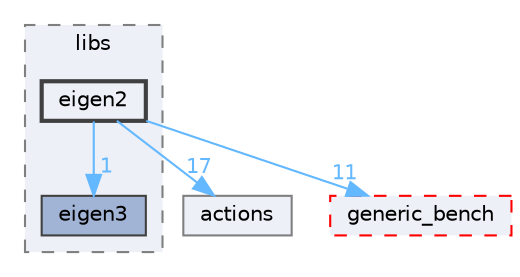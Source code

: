 digraph "external/taskflow/3rd-party/eigen-3.3.7/bench/btl/libs/eigen2"
{
 // LATEX_PDF_SIZE
  bgcolor="transparent";
  edge [fontname=Helvetica,fontsize=10,labelfontname=Helvetica,labelfontsize=10];
  node [fontname=Helvetica,fontsize=10,shape=box,height=0.2,width=0.4];
  compound=true
  subgraph clusterdir_363e6e8488608242c914f85677b37f06 {
    graph [ bgcolor="#edf0f7", pencolor="grey50", label="libs", fontname=Helvetica,fontsize=10 style="filled,dashed", URL="dir_363e6e8488608242c914f85677b37f06.html",tooltip=""]
  dir_244c884d66409ecbc85cab3532af89b2 [label="eigen3", fillcolor="#a2b4d6", color="grey25", style="filled", URL="dir_244c884d66409ecbc85cab3532af89b2.html",tooltip=""];
  dir_fa0336e3e90044dcc67d17b2806ef8f9 [label="eigen2", fillcolor="#edf0f7", color="grey25", style="filled,bold", URL="dir_fa0336e3e90044dcc67d17b2806ef8f9.html",tooltip=""];
  }
  dir_62e7ada8e036e3e9b12b4354b79081d2 [label="actions", fillcolor="#edf0f7", color="grey50", style="filled", URL="dir_62e7ada8e036e3e9b12b4354b79081d2.html",tooltip=""];
  dir_67b07a53b6f43e6e09846caa95aa8959 [label="generic_bench", fillcolor="#edf0f7", color="red", style="filled,dashed", URL="dir_67b07a53b6f43e6e09846caa95aa8959.html",tooltip=""];
  dir_fa0336e3e90044dcc67d17b2806ef8f9->dir_244c884d66409ecbc85cab3532af89b2 [headlabel="1", labeldistance=1.5 headhref="dir_000240_000241.html" href="dir_000240_000241.html" color="steelblue1" fontcolor="steelblue1"];
  dir_fa0336e3e90044dcc67d17b2806ef8f9->dir_62e7ada8e036e3e9b12b4354b79081d2 [headlabel="17", labeldistance=1.5 headhref="dir_000240_000016.html" href="dir_000240_000016.html" color="steelblue1" fontcolor="steelblue1"];
  dir_fa0336e3e90044dcc67d17b2806ef8f9->dir_67b07a53b6f43e6e09846caa95aa8959 [headlabel="11", labeldistance=1.5 headhref="dir_000240_000347.html" href="dir_000240_000347.html" color="steelblue1" fontcolor="steelblue1"];
}
